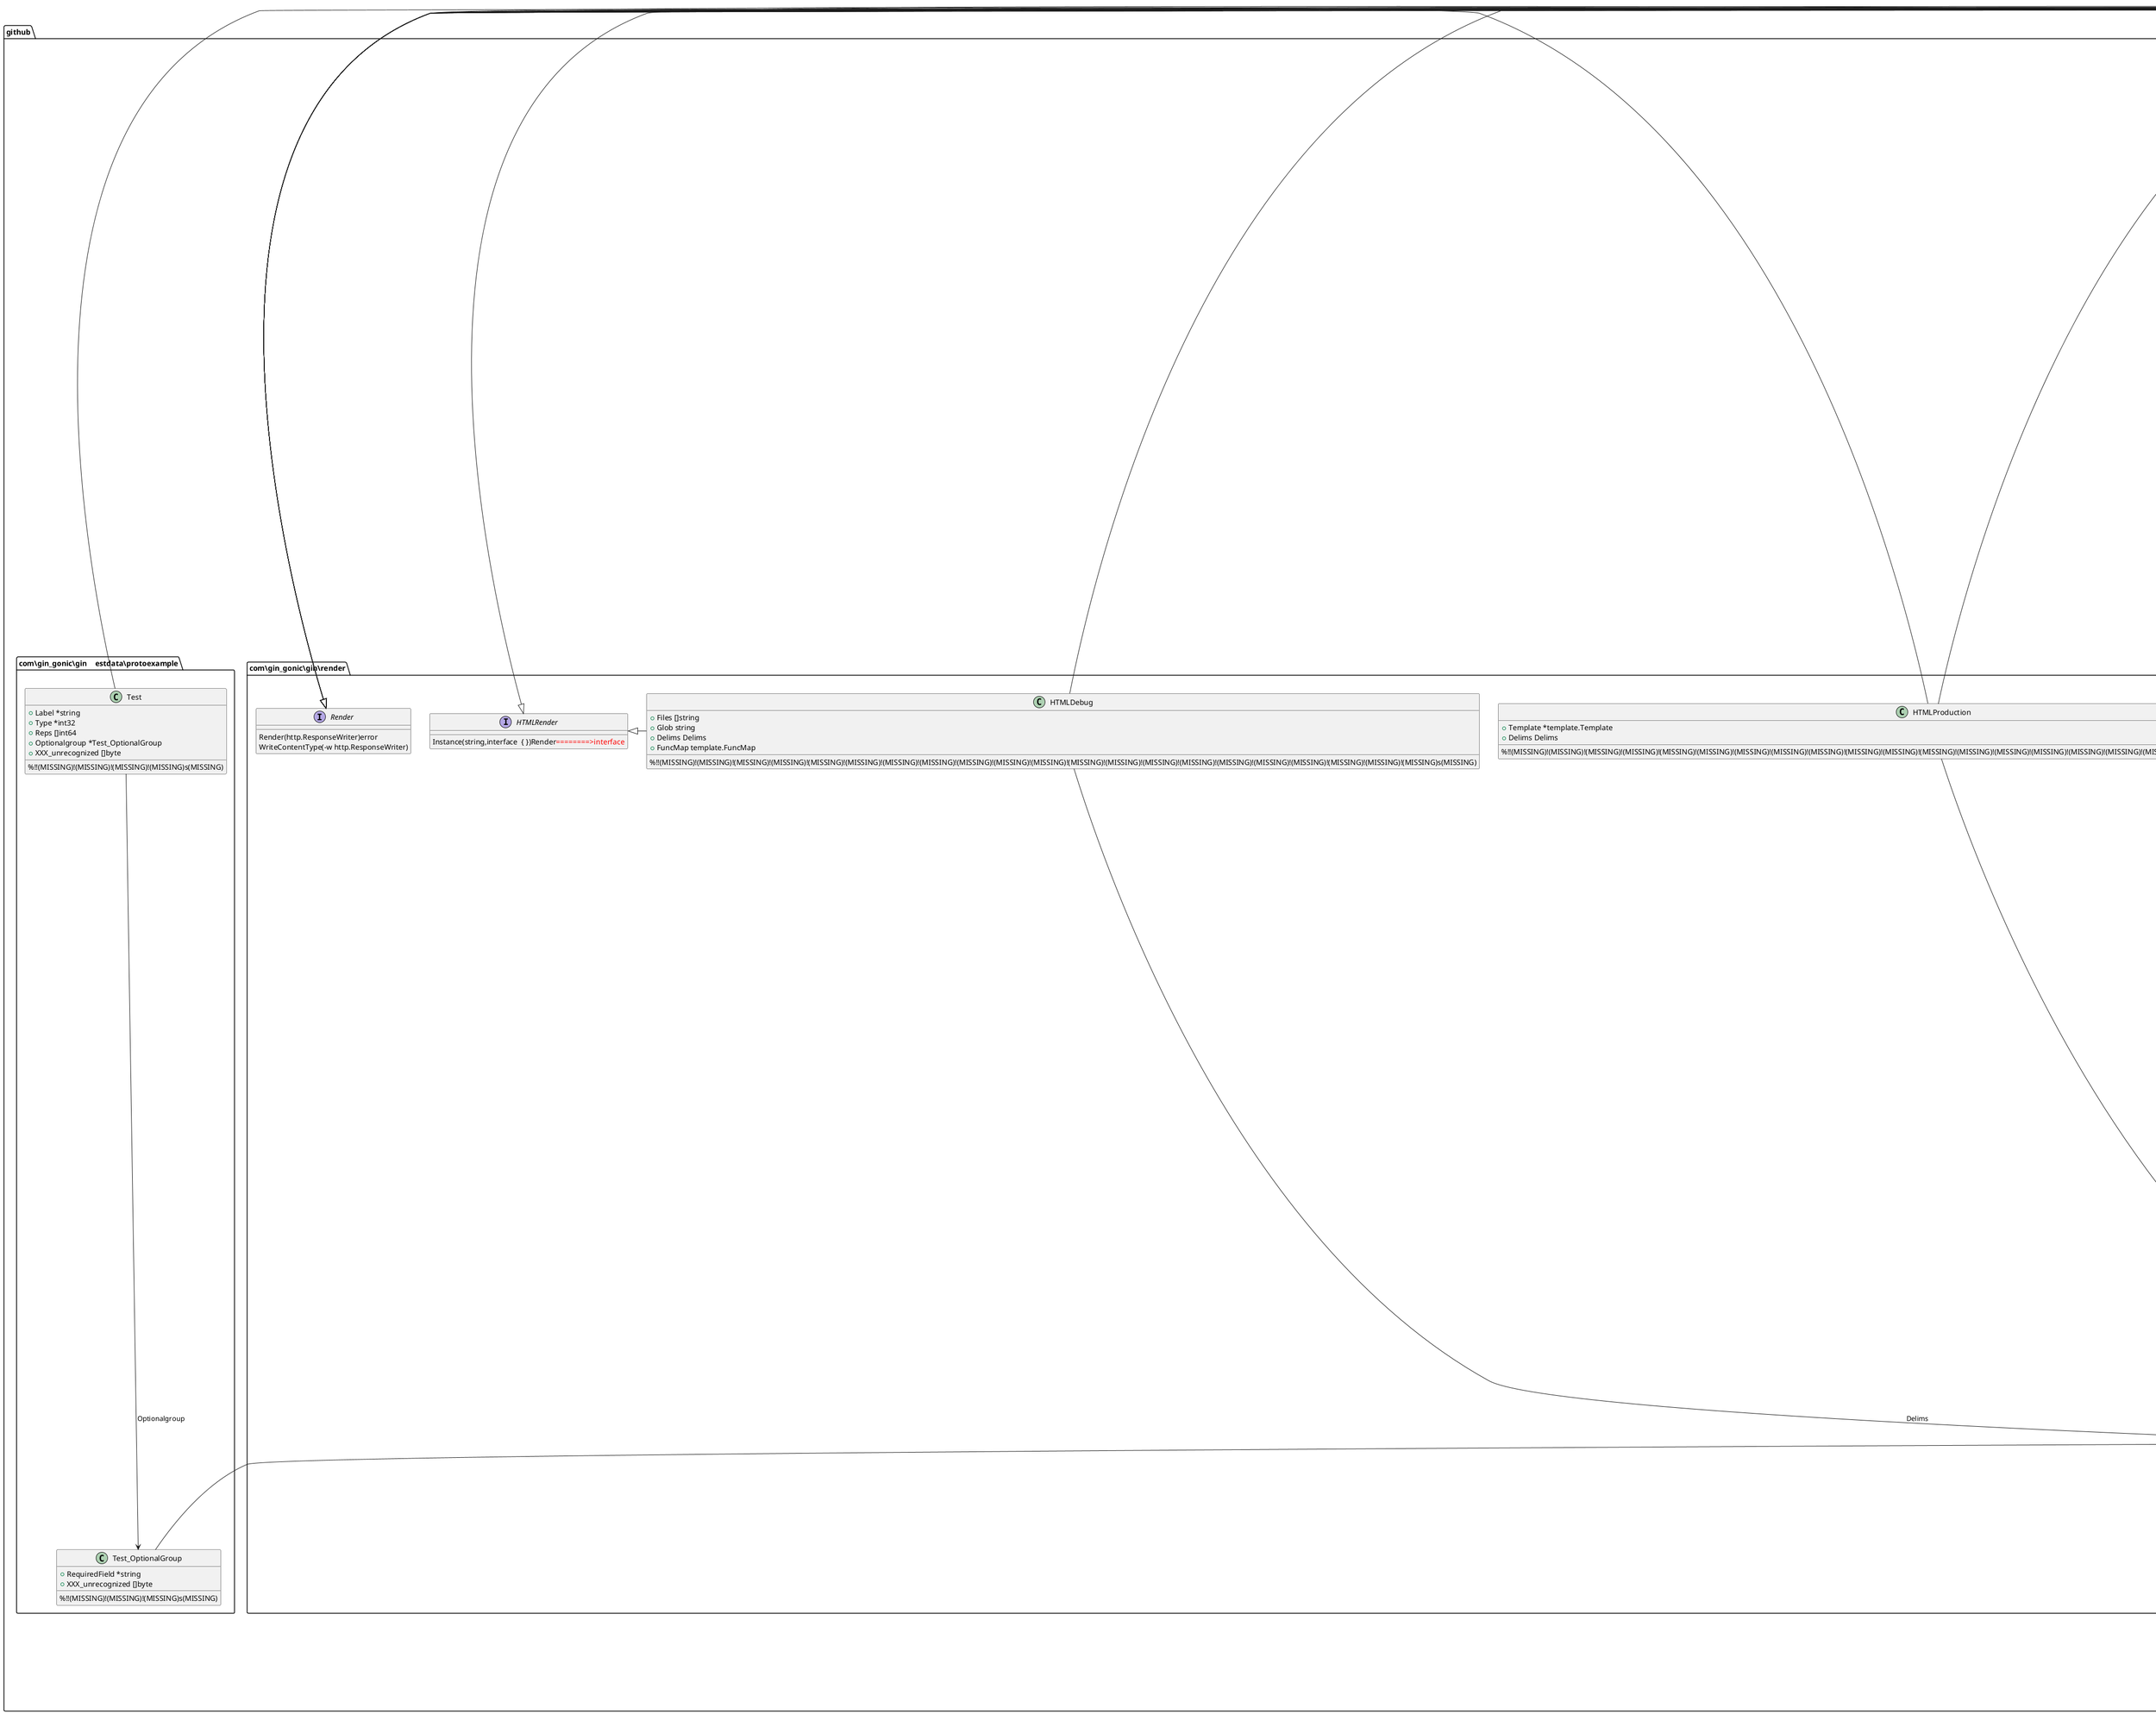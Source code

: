 @startuml
namespace github.com\\gin_gonic\\gin {
 class authPair {
  -value string
  -user string

} 
}
namespace github.com\\gin_gonic\\gin\\binding {
 class defaultValidator {
  -once sync.Once
  -validate *validator.Validate
+ValidateStruct(interface  { })error
+Engine()interface  { }
-lazyinit()

} 
}
namespace github.com\\gin_gonic\\gin\\binding {
 class formBinding {
+Name()string
+Bind(*net/http.Request,interface  { })error

} 
}
namespace github.com\\gin_gonic\\gin\\binding {
 class formPostBinding {
+Name()string
+Bind(*net/http.Request,interface  { })error

} 
}
namespace github.com\\gin_gonic\\gin\\binding {
 class formMultipartBinding {
+Name()string
+Bind(*net/http.Request,interface  { })error

} 
}
namespace github.com\\gin_gonic\\gin\\binding {
 class jsonBinding {
+Name()string
+Bind(*net/http.Request,interface  { })error
+BindBody([]byte,interface  { })error

} 
}
namespace github.com\\gin_gonic\\gin\\binding {
 class msgpackBinding {
+Name()string
+Bind(*net/http.Request,interface  { })error
+BindBody([]byte,interface  { })error

} 
}
namespace github.com\\gin_gonic\\gin\\binding {
 class protobufBinding {
+Name()string
+Bind(*net/http.Request,interface  { })error
+BindBody([]byte,interface  { })error

} 
}
namespace github.com\\gin_gonic\\gin\\binding {
 class queryBinding {
+Name()string
+Bind(*net/http.Request,interface  { })error

} 
}
namespace github.com\\gin_gonic\\gin\\binding {
 class xmlBinding {
+Name()string
+Bind(*net/http.Request,interface  { })error
+BindBody([]byte,interface  { })error

} 
}
namespace github.com\\gin_gonic\\gin {
 class Context {
  -writermem responseWriter
  +Request *http.Request
  +Writer ResponseWriter<font color=red>========>interface</font>
  +Params Params
  -handlers HandlersChain
  -index int8
  -engine *Engine
  +Keys <font color=blue>map[string]interface  { }</font>
  +Errors errorMsgs
  +Accepted []string
-reset()
+Copy()*github.com/gin-gonic/gin.Context
+HandlerName()string
+Handler()HandlerFunc
+Next()
+IsAborted()bool
+Abort()
+AbortWithStatus(int)
+AbortWithStatusJSON(int,interface  { })
+AbortWithError(int,error)*github.com/gin-gonic/gin.Error
+Error(error)*github.com/gin-gonic/gin.Error
+Set(string,interface  { })
+Get(string)(interface  { },bool)
+MustGet(string)interface  { }
+GetString(string)string
+GetBool(string)bool
+GetInt(string)int
+GetInt64(string)int64
+GetFloat64(string)float64
+GetTime(string)time.Time
+GetDuration(string)time.Duration
+GetStringSlice(string)[]string
+GetStringMap(string)<font color=blue>map[string]interface  { }</font>
+GetStringMapString(string)<font color=blue>map[string]string</font>
+GetStringMapStringSlice(string)<font color=blue>map[string][]string</font>
+Param(string)string
+Query(string)string
+DefaultQuery(string,string)string
+GetQuery(string)(string,bool)
+QueryArray(string)[]string
+GetQueryArray(string)([]string,bool)
+QueryMap(string)<font color=blue>map[string]string</font>
+GetQueryMap(string)(<font color=blue>map[string]string</font>,bool)
+PostForm(string)string
+DefaultPostForm(string,string)string
+GetPostForm(string)(string,bool)
+PostFormArray(string)[]string
+GetPostFormArray(string)([]string,bool)
+PostFormMap(string)<font color=blue>map[string]string</font>
+GetPostFormMap(string)(<font color=blue>map[string]string</font>,bool)
-get(<font color=blue>map[string][]string</font>,string)(<font color=blue>map[string]string</font>,bool)
+FormFile(string)(*mime/multipart.FileHeader,error)
+MultipartForm()(*mime/multipart.Form,error)
+SaveUploadedFile(*mime/multipart.FileHeader,string)error
+Bind(interface  { })error
+BindJSON(interface  { })error
+BindXML(interface  { })error
+BindQuery(interface  { })error
+MustBindWith(interface  { },github.com/gin-gonic/gin/binding.Binding)error
+ShouldBind(interface  { })error
+ShouldBindJSON(interface  { })error
+ShouldBindXML(interface  { })error
+ShouldBindQuery(interface  { })error
+ShouldBindWith(interface  { },github.com/gin-gonic/gin/binding.Binding)error
+ShouldBindBodyWith(interface  { },github.com/gin-gonic/gin/binding.BindingBody)error
+ClientIP()string
+ContentType()string
+IsWebsocket()bool
-requestHeader(string)string
+Status(int)
+Header(string,string)
+GetHeader(string)string
+GetRawData()([]byte,error)
+SetCookie(string,string,int,string,string,bool,bool)
+Cookie(string)(string,error)
+Render(int,github.com/gin-gonic/gin/render.Render)
+HTML(int,string,interface  { })
+IndentedJSON(int,interface  { })
+SecureJSON(int,interface  { })
+JSONP(int,interface  { })
+JSON(int,interface  { })
+AsciiJSON(int,interface  { })
+XML(int,interface  { })
+YAML(int,interface  { })
+ProtoBuf(int,interface  { })
+String(int,string,... interface  { })
+Redirect(int,string)
+Data(int,string,[]byte)
+DataFromReader(int,int64,string,io.Reader,<font color=blue>map[string]string</font>)
+File(string)
+SSEvent(string,interface  { })
+Stream(func(-w io.Writer)bool)
+Negotiate(int,github.com/gin-gonic/gin.Negotiate)
+NegotiateFormat(... string)string
+SetAccepted(... string)
+Deadline()(time.Time,bool)
+Done()chan struct {  }
+Err()error
+Value(interface  { })interface  { }
+PureJSON(int,interface  { })
+BindWith(interface  { },github.com/gin-gonic/gin/binding.Binding)error

} 
}
namespace github.com\\gin_gonic\\gin {
 class Negotiate {
  +Offered []string
  +HTMLName string
  +HTMLData interface  { }
  +JSONData interface  { }
  +XMLData interface  { }
  +Data interface  { }
%!!(string=-incrementChildPrio(int)int
-addRoute(string,HandlersChain)
-insertChild(uint8,string,string,HandlersChain)
-getValue(string,Params,bool)(HandlersChain,Params,bool)
-findCaseInsensitivePath(string,bool)([]byte,bool)
)!(string=)!(string=)!(string=+Reset()
+String()string
+ProtoMessage()
+GetRequiredField()string
)!(string=+Reset()
+String()string
+ProtoMessage()
+GetLabel()string
+GetType()int32
+GetReps()[]int64
+GetOptionalgroup()*github.com/gin-gonic/gin/testdata/protoexample.Test_OptionalGroup
)!(string=+Use(... HandlerFunc)github.com/gin-gonic/gin.IRoutes<font color=red>========>interface</font>
+Group(string,... HandlerFunc)*github.com/gin-gonic/gin.RouterGroup
+BasePath()string
-handle(string,string,HandlersChain)github.com/gin-gonic/gin.IRoutes<font color=red>========>interface</font>
+Handle(string,string,... HandlerFunc)github.com/gin-gonic/gin.IRoutes<font color=red>========>interface</font>
+POST(string,... HandlerFunc)github.com/gin-gonic/gin.IRoutes<font color=red>========>interface</font>
+GET(string,... HandlerFunc)github.com/gin-gonic/gin.IRoutes<font color=red>========>interface</font>
+DELETE(string,... HandlerFunc)github.com/gin-gonic/gin.IRoutes<font color=red>========>interface</font>
+PATCH(string,... HandlerFunc)github.com/gin-gonic/gin.IRoutes<font color=red>========>interface</font>
+PUT(string,... HandlerFunc)github.com/gin-gonic/gin.IRoutes<font color=red>========>interface</font>
+OPTIONS(string,... HandlerFunc)github.com/gin-gonic/gin.IRoutes<font color=red>========>interface</font>
+HEAD(string,... HandlerFunc)github.com/gin-gonic/gin.IRoutes<font color=red>========>interface</font>
+Any(string,... HandlerFunc)github.com/gin-gonic/gin.IRoutes<font color=red>========>interface</font>
+StaticFile(string,string)github.com/gin-gonic/gin.IRoutes<font color=red>========>interface</font>
+Static(string,string)github.com/gin-gonic/gin.IRoutes<font color=red>========>interface</font>
+StaticFS(string,net/http.FileSystem)github.com/gin-gonic/gin.IRoutes<font color=red>========>interface</font>
-createStaticHandler(string,net/http.FileSystem)HandlerFunc
-combineHandlers(HandlersChain)HandlersChain
-calculateAbsolutePath(string)string
-returnObj()github.com/gin-gonic/gin.IRoutes<font color=red>========>interface</font>
)!(string=-reset(net/http.ResponseWriter)
+WriteHeader(int)
+WriteHeaderNow()
+Write([]byte)(int,error)
+WriteString(string)(int,error)
+Status()int
+Size()int
+Written()bool
+Hijack()(net.Conn,*bufio.ReadWriter,error)
+CloseNotify()chan bool
+Flush()
+Pusher()net/http.Pusher
)!(string=+Render(net/http.ResponseWriter)error
+WriteContentType(net/http.ResponseWriter)
)!(string=+Render(net/http.ResponseWriter)error
+WriteContentType(net/http.ResponseWriter)
)!(string=+Render(net/http.ResponseWriter)error
+WriteContentType(net/http.ResponseWriter)
)!(string=+Render(net/http.ResponseWriter)error
+WriteContentType(net/http.ResponseWriter)
)!(string=+Render(net/http.ResponseWriter)error
+WriteContentType(net/http.ResponseWriter)
-writeHeaders(net/http.ResponseWriter,<font color=blue>map[string]string</font>)
)!(string=+Render(net/http.ResponseWriter)error
+WriteContentType(net/http.ResponseWriter)
)!(string=+WriteContentType(net/http.ResponseWriter)
+Render(net/http.ResponseWriter)error
)!(string=+Render(net/http.ResponseWriter)error
+WriteContentType(net/http.ResponseWriter)
)!(string=+Render(net/http.ResponseWriter)error
+WriteContentType(net/http.ResponseWriter)
)!(string=+Render(net/http.ResponseWriter)error
+WriteContentType(net/http.ResponseWriter)
)!(string=+Render(net/http.ResponseWriter)error
+WriteContentType(net/http.ResponseWriter)
)!(string=+Render(net/http.ResponseWriter)error
+WriteContentType(net/http.ResponseWriter)
)!(string=+Render(net/http.ResponseWriter)error
+WriteContentType(net/http.ResponseWriter)
)!(string=+Render(net/http.ResponseWriter)error
+WriteContentType(net/http.ResponseWriter)
)!(string=+Instance(string,interface  { })github.com/gin-gonic/gin/render.Render<font color=red>========>interface</font>
-loadTemplate()*html/template.Template
)!(string=+Instance(string,interface  { })github.com/gin-gonic/gin/render.Render<font color=red>========>interface</font>
)!(string=)!(string=+Render(net/http.ResponseWriter)error
+WriteContentType(net/http.ResponseWriter)
)!(string=-allocateContext()*github.com/gin-gonic/gin.Context
+Delims(string,string)*github.com/gin-gonic/gin.Engine
+SecureJsonPrefix(string)*github.com/gin-gonic/gin.Engine
+LoadHTMLGlob(string)
+LoadHTMLFiles(... string)
+SetHTMLTemplate(*html/template.Template)
+SetFuncMap(html/template.FuncMap)
+NoRoute(... HandlerFunc)
+NoMethod(... HandlerFunc)
+Use(... HandlerFunc)github.com/gin-gonic/gin.IRoutes<font color=red>========>interface</font>
-rebuild404Handlers()
-rebuild405Handlers()
-addRoute(string,string,HandlersChain)
+Routes()RoutesInfo
+Run(... string)error
+RunTLS(string,string,string)error
+RunUnix(string)error
+ServeHTTP(net/http.ResponseWriter,*net/http.Request)
+HandleContext(*github.com/gin-gonic/gin.Context)
-handleHTTPRequest(*github.com/gin-gonic/gin.Context)
)!(string=)!(string=+Readdir(int)([]os.FileInfo,error)
)!(string=+Open(string)(net/http.File,error)
)!(string=)!(string=+SayHello(golang.org/x/net/context.Context,*github.com/gin-gonic/gin/examples/grpc/pb.HelloRequest,... google.golang.org/grpc.CallOption)(*github.com/gin-gonic/gin/examples/grpc/pb.HelloReply,error)
)!(string=+Reset()
+String()string
+ProtoMessage()
+Descriptor()([]byte,[]int)
)!(string=+Reset()
+String()string
+ProtoMessage()
+Descriptor()([]byte,[]int)
)!(string=+SayHello(context.Context,*github.com/gin-gonic/gin/examples/grpc/pb.HelloRequest)(*github.com/gin-gonic/gin/examples/grpc/pb.HelloReply,error)
)!(string=)!(string=+SetType(ErrorType)*github.com/gin-gonic/gin.Error
+SetMeta(interface  { })*github.com/gin-gonic/gin.Error
+JSON()interface  { }
+MarshalJSON()([]byte,error)
+Error()string
+IsType(ErrorType)bool
)s(MISSING)
} 
}
namespace github.com\\gin_gonic\\gin {
 class Error {
  +Err error
  +Type ErrorType
  +Meta interface  { }
%!!(MISSING)!(MISSING)!(MISSING)!(MISSING)!(MISSING)!(MISSING)!(MISSING)!(MISSING)!(MISSING)!(MISSING)!(MISSING)!(MISSING)!(MISSING)!(MISSING)!(MISSING)!(MISSING)!(MISSING)!(MISSING)!(MISSING)!(MISSING)!(MISSING)!(MISSING)!(MISSING)!(MISSING)!(MISSING)!(MISSING)!(MISSING)!(MISSING)!(MISSING)!(MISSING)!(MISSING)!(MISSING)!(MISSING)!(MISSING)!(MISSING)s(MISSING)
} 
}
namespace github.com\\gin_gonic\\gin\\examples\\custom_validation {
 class Booking {
  +CheckIn time.Time
  +CheckOut time.Time
%!!(MISSING)!(MISSING)!(MISSING)!(MISSING)!(MISSING)!(MISSING)!(MISSING)!(MISSING)!(MISSING)!(MISSING)!(MISSING)!(MISSING)!(MISSING)!(MISSING)!(MISSING)!(MISSING)!(MISSING)!(MISSING)!(MISSING)!(MISSING)!(MISSING)!(MISSING)!(MISSING)!(MISSING)!(MISSING)!(MISSING)!(MISSING)!(MISSING)!(MISSING)!(MISSING)!(MISSING)!(MISSING)!(MISSING)!(MISSING)s(MISSING)
} 
}
namespace github.com\\gin_gonic\\gin\\examples\\grpc\\grpc {
 class server {
%!!(MISSING)!(MISSING)!(MISSING)!(MISSING)!(MISSING)!(MISSING)!(MISSING)!(MISSING)!(MISSING)!(MISSING)!(MISSING)!(MISSING)!(MISSING)!(MISSING)!(MISSING)!(MISSING)!(MISSING)!(MISSING)!(MISSING)!(MISSING)!(MISSING)!(MISSING)!(MISSING)!(MISSING)!(MISSING)!(MISSING)!(MISSING)!(MISSING)!(MISSING)!(MISSING)!(MISSING)!(MISSING)!(MISSING)s(MISSING)
} 
}
namespace github.com\\gin_gonic\\gin\\examples\\grpc\\pb {
 class HelloRequest {
  +Name string
%!!(MISSING)!(MISSING)!(MISSING)!(MISSING)!(MISSING)!(MISSING)!(MISSING)!(MISSING)!(MISSING)!(MISSING)!(MISSING)!(MISSING)!(MISSING)!(MISSING)!(MISSING)!(MISSING)!(MISSING)!(MISSING)!(MISSING)!(MISSING)!(MISSING)!(MISSING)!(MISSING)!(MISSING)!(MISSING)!(MISSING)!(MISSING)!(MISSING)!(MISSING)!(MISSING)!(MISSING)!(MISSING)s(MISSING)
} 
}
namespace github.com\\gin_gonic\\gin\\examples\\grpc\\pb {
 class HelloReply {
  +Message string
%!!(MISSING)!(MISSING)!(MISSING)!(MISSING)!(MISSING)!(MISSING)!(MISSING)!(MISSING)!(MISSING)!(MISSING)!(MISSING)!(MISSING)!(MISSING)!(MISSING)!(MISSING)!(MISSING)!(MISSING)!(MISSING)!(MISSING)!(MISSING)!(MISSING)!(MISSING)!(MISSING)!(MISSING)!(MISSING)!(MISSING)!(MISSING)!(MISSING)!(MISSING)!(MISSING)!(MISSING)s(MISSING)
} 
}
namespace github.com\\gin_gonic\\gin\\examples\\grpc\\pb {
 class greeterClient {
  -cc *grpc.ClientConn
%!!(MISSING)!(MISSING)!(MISSING)!(MISSING)!(MISSING)!(MISSING)!(MISSING)!(MISSING)!(MISSING)!(MISSING)!(MISSING)!(MISSING)!(MISSING)!(MISSING)!(MISSING)!(MISSING)!(MISSING)!(MISSING)!(MISSING)!(MISSING)!(MISSING)!(MISSING)!(MISSING)!(MISSING)!(MISSING)!(MISSING)!(MISSING)!(MISSING)!(MISSING)!(MISSING)s(MISSING)
} 
}
namespace github.com\\gin_gonic\\gin\\examples\\struct_lvl_validations {
 class User {
  +FirstName string
  +LastName string
  +Email string
%!!(MISSING)!(MISSING)!(MISSING)!(MISSING)!(MISSING)!(MISSING)!(MISSING)!(MISSING)!(MISSING)!(MISSING)!(MISSING)!(MISSING)!(MISSING)!(MISSING)!(MISSING)!(MISSING)!(MISSING)!(MISSING)!(MISSING)!(MISSING)!(MISSING)!(MISSING)!(MISSING)!(MISSING)!(MISSING)!(MISSING)!(MISSING)!(MISSING)!(MISSING)s(MISSING)
} 
}
namespace github.com\\gin_gonic\\gin {
 class onlyfilesFS {
  -fs http.FileSystem
%!!(MISSING)!(MISSING)!(MISSING)!(MISSING)!(MISSING)!(MISSING)!(MISSING)!(MISSING)!(MISSING)!(MISSING)!(MISSING)!(MISSING)!(MISSING)!(MISSING)!(MISSING)!(MISSING)!(MISSING)!(MISSING)!(MISSING)!(MISSING)!(MISSING)!(MISSING)!(MISSING)!(MISSING)!(MISSING)!(MISSING)!(MISSING)!(MISSING)s(MISSING)
} 
}
namespace github.com\\gin_gonic\\gin {
 class neuteredReaddirFile {
  http.File
%!!(MISSING)!(MISSING)!(MISSING)!(MISSING)!(MISSING)!(MISSING)!(MISSING)!(MISSING)!(MISSING)!(MISSING)!(MISSING)!(MISSING)!(MISSING)!(MISSING)!(MISSING)!(MISSING)!(MISSING)!(MISSING)!(MISSING)!(MISSING)!(MISSING)!(MISSING)!(MISSING)!(MISSING)!(MISSING)!(MISSING)!(MISSING)s(MISSING)
} 
}
namespace github.com\\gin_gonic\\gin {
 class RouteInfo {
  +Method string
  +Path string
  +Handler string
%!!(MISSING)!(MISSING)!(MISSING)!(MISSING)!(MISSING)!(MISSING)!(MISSING)!(MISSING)!(MISSING)!(MISSING)!(MISSING)!(MISSING)!(MISSING)!(MISSING)!(MISSING)!(MISSING)!(MISSING)!(MISSING)!(MISSING)!(MISSING)!(MISSING)!(MISSING)!(MISSING)!(MISSING)!(MISSING)!(MISSING)s(MISSING)
} 
}
namespace github.com\\gin_gonic\\gin {
 class Engine {
  RouterGroup
  +RedirectTrailingSlash bool
  +RedirectFixedPath bool
  +HandleMethodNotAllowed bool
  +ForwardedByClientIP bool
  +AppEngine bool
  +UseRawPath bool
  +UnescapePathValues bool
  +MaxMultipartMemory int64
  -delims render.Delims
  -secureJsonPrefix string
  +HTMLRender render.HTMLRender
  +FuncMap template.FuncMap
  -allNoRoute HandlersChain
  -allNoMethod HandlersChain
  -noRoute HandlersChain
  -noMethod HandlersChain
  -pool sync.Pool
  -trees methodTrees
%!!(MISSING)!(MISSING)!(MISSING)!(MISSING)!(MISSING)!(MISSING)!(MISSING)!(MISSING)!(MISSING)!(MISSING)!(MISSING)!(MISSING)!(MISSING)!(MISSING)!(MISSING)!(MISSING)!(MISSING)!(MISSING)!(MISSING)!(MISSING)!(MISSING)!(MISSING)!(MISSING)!(MISSING)!(MISSING)s(MISSING)
} 
}
namespace github.com\\gin_gonic\\gin\\render {
 class Data {
  +ContentType string
  +Data []byte
%!!(MISSING)!(MISSING)!(MISSING)!(MISSING)!(MISSING)!(MISSING)!(MISSING)!(MISSING)!(MISSING)!(MISSING)!(MISSING)!(MISSING)!(MISSING)!(MISSING)!(MISSING)!(MISSING)!(MISSING)!(MISSING)!(MISSING)!(MISSING)!(MISSING)!(MISSING)!(MISSING)!(MISSING)s(MISSING)
} 
}
namespace github.com\\gin_gonic\\gin\\render {
 class Delims {
  +Left string
  +Right string
%!!(MISSING)!(MISSING)!(MISSING)!(MISSING)!(MISSING)!(MISSING)!(MISSING)!(MISSING)!(MISSING)!(MISSING)!(MISSING)!(MISSING)!(MISSING)!(MISSING)!(MISSING)!(MISSING)!(MISSING)!(MISSING)!(MISSING)!(MISSING)!(MISSING)!(MISSING)!(MISSING)s(MISSING)
} 
}
namespace github.com\\gin_gonic\\gin\\render {
 class HTMLProduction {
  +Template *template.Template
  +Delims Delims
%!!(MISSING)!(MISSING)!(MISSING)!(MISSING)!(MISSING)!(MISSING)!(MISSING)!(MISSING)!(MISSING)!(MISSING)!(MISSING)!(MISSING)!(MISSING)!(MISSING)!(MISSING)!(MISSING)!(MISSING)!(MISSING)!(MISSING)!(MISSING)!(MISSING)!(MISSING)s(MISSING)
} 
}
namespace github.com\\gin_gonic\\gin\\render {
 class HTMLDebug {
  +Files []string
  +Glob string
  +Delims Delims
  +FuncMap template.FuncMap
%!!(MISSING)!(MISSING)!(MISSING)!(MISSING)!(MISSING)!(MISSING)!(MISSING)!(MISSING)!(MISSING)!(MISSING)!(MISSING)!(MISSING)!(MISSING)!(MISSING)!(MISSING)!(MISSING)!(MISSING)!(MISSING)!(MISSING)!(MISSING)!(MISSING)s(MISSING)
} 
}
namespace github.com\\gin_gonic\\gin\\render {
 class HTML {
  +Template *template.Template
  +Name string
  +Data interface  { }
%!!(MISSING)!(MISSING)!(MISSING)!(MISSING)!(MISSING)!(MISSING)!(MISSING)!(MISSING)!(MISSING)!(MISSING)!(MISSING)!(MISSING)!(MISSING)!(MISSING)!(MISSING)!(MISSING)!(MISSING)!(MISSING)!(MISSING)!(MISSING)s(MISSING)
} 
}
namespace github.com\\gin_gonic\\gin\\render {
 class JSON {
  +Data interface  { }
%!!(MISSING)!(MISSING)!(MISSING)!(MISSING)!(MISSING)!(MISSING)!(MISSING)!(MISSING)!(MISSING)!(MISSING)!(MISSING)!(MISSING)!(MISSING)!(MISSING)!(MISSING)!(MISSING)!(MISSING)!(MISSING)!(MISSING)s(MISSING)
} 
}
namespace github.com\\gin_gonic\\gin\\render {
 class IndentedJSON {
  +Data interface  { }
%!!(MISSING)!(MISSING)!(MISSING)!(MISSING)!(MISSING)!(MISSING)!(MISSING)!(MISSING)!(MISSING)!(MISSING)!(MISSING)!(MISSING)!(MISSING)!(MISSING)!(MISSING)!(MISSING)!(MISSING)!(MISSING)s(MISSING)
} 
}
namespace github.com\\gin_gonic\\gin\\render {
 class SecureJSON {
  +Prefix string
  +Data interface  { }
%!!(MISSING)!(MISSING)!(MISSING)!(MISSING)!(MISSING)!(MISSING)!(MISSING)!(MISSING)!(MISSING)!(MISSING)!(MISSING)!(MISSING)!(MISSING)!(MISSING)!(MISSING)!(MISSING)!(MISSING)s(MISSING)
} 
}
namespace github.com\\gin_gonic\\gin\\render {
 class JsonpJSON {
  +Callback string
  +Data interface  { }
%!!(MISSING)!(MISSING)!(MISSING)!(MISSING)!(MISSING)!(MISSING)!(MISSING)!(MISSING)!(MISSING)!(MISSING)!(MISSING)!(MISSING)!(MISSING)!(MISSING)!(MISSING)!(MISSING)s(MISSING)
} 
}
namespace github.com\\gin_gonic\\gin\\render {
 class AsciiJSON {
  +Data interface  { }
%!!(MISSING)!(MISSING)!(MISSING)!(MISSING)!(MISSING)!(MISSING)!(MISSING)!(MISSING)!(MISSING)!(MISSING)!(MISSING)!(MISSING)!(MISSING)!(MISSING)!(MISSING)s(MISSING)
} 
}
namespace github.com\\gin_gonic\\gin\\render {
 class PureJSON {
  +Data interface  { }
%!!(MISSING)!(MISSING)!(MISSING)!(MISSING)!(MISSING)!(MISSING)!(MISSING)!(MISSING)!(MISSING)!(MISSING)!(MISSING)!(MISSING)!(MISSING)!(MISSING)s(MISSING)
} 
}
namespace github.com\\gin_gonic\\gin\\render {
 class MsgPack {
  +Data interface  { }
%!!(MISSING)!(MISSING)!(MISSING)!(MISSING)!(MISSING)!(MISSING)!(MISSING)!(MISSING)!(MISSING)!(MISSING)!(MISSING)!(MISSING)!(MISSING)s(MISSING)
} 
}
namespace github.com\\gin_gonic\\gin\\render {
 class ProtoBuf {
  +Data interface  { }
%!!(MISSING)!(MISSING)!(MISSING)!(MISSING)!(MISSING)!(MISSING)!(MISSING)!(MISSING)!(MISSING)!(MISSING)!(MISSING)!(MISSING)s(MISSING)
} 
}
namespace github.com\\gin_gonic\\gin\\render {
 class Reader {
  +ContentType string
  +ContentLength int64
  +Reader io.Reader
  +Headers <font color=blue>map[string]string</font>
%!!(MISSING)!(MISSING)!(MISSING)!(MISSING)!(MISSING)!(MISSING)!(MISSING)!(MISSING)!(MISSING)!(MISSING)!(MISSING)s(MISSING)
} 
}
namespace github.com\\gin_gonic\\gin\\render {
 class Redirect {
  +Code int
  +Request *http.Request
  +Location string
%!!(MISSING)!(MISSING)!(MISSING)!(MISSING)!(MISSING)!(MISSING)!(MISSING)!(MISSING)!(MISSING)!(MISSING)s(MISSING)
} 
}
namespace github.com\\gin_gonic\\gin\\render {
 class String {
  +Format string
  +Data []interface  { }
%!!(MISSING)!(MISSING)!(MISSING)!(MISSING)!(MISSING)!(MISSING)!(MISSING)!(MISSING)!(MISSING)s(MISSING)
} 
}
namespace github.com\\gin_gonic\\gin\\render {
 class XML {
  +Data interface  { }
%!!(MISSING)!(MISSING)!(MISSING)!(MISSING)!(MISSING)!(MISSING)!(MISSING)!(MISSING)s(MISSING)
} 
}
namespace github.com\\gin_gonic\\gin\\render {
 class YAML {
  +Data interface  { }
%!!(MISSING)!(MISSING)!(MISSING)!(MISSING)!(MISSING)!(MISSING)!(MISSING)s(MISSING)
} 
}
namespace github.com\\gin_gonic\\gin {
 class responseWriter {
  http.ResponseWriter
  -size int
  -status int
%!!(MISSING)!(MISSING)!(MISSING)!(MISSING)!(MISSING)!(MISSING)s(MISSING)
} 
}
namespace github.com\\gin_gonic\\gin {
 class RouterGroup {
  +Handlers HandlersChain
  -basePath string
  -engine *Engine
  -root bool
%!!(MISSING)!(MISSING)!(MISSING)!(MISSING)!(MISSING)s(MISSING)
} 
}
namespace github.com\\gin_gonic\\gin\\testdata\\protoexample {
 class Test {
  +Label *string
  +Type *int32
  +Reps []int64
  +Optionalgroup *Test_OptionalGroup
  +XXX_unrecognized []byte
%!!(MISSING)!(MISSING)!(MISSING)!(MISSING)s(MISSING)
} 
}
namespace github.com\\gin_gonic\\gin\\testdata\\protoexample {
 class Test_OptionalGroup {
  +RequiredField *string
  +XXX_unrecognized []byte
%!!(MISSING)!(MISSING)!(MISSING)s(MISSING)
} 
}
namespace github.com\\gin_gonic\\gin {
 class Param {
  +Key string
  +Value string
%!!(MISSING)!(MISSING)s(MISSING)
} 
}
namespace github.com\\gin_gonic\\gin {
 class methodTree {
  -method string
  -root *node
%!!(MISSING)s(MISSING)
} 
}
namespace github.com\\gin_gonic\\gin {
 class node {
  -path string
  -indices string
  -children []*node
  -handlers HandlersChain
  -priority uint32
  -nType nodeType
  -maxParams uint8
  -wildChild bool
%!s(MISSING)
} 
}
namespace github.com\\gin_gonic\\gin\\binding {
 interface Binding  {
  Name()string
  Bind(*http.Request,interface  { })error
} 
}
namespace github.com\\gin_gonic\\gin\\binding {
 interface BindingBody  {
  BindBody([]byte,interface  { })error
} 
}
namespace github.com\\gin_gonic\\gin\\binding {
 interface StructValidator  {
  ValidateStruct(interface  { })error
  Engine()interface  { }
} 
}
namespace github.com\\gin_gonic\\gin\\examples\\grpc\\pb {
 interface GreeterClient  {
  SayHello(-ctx context.Context,-in *HelloRequest,-opts ... grpc.CallOption)(*HelloReply,error)
} 
}
namespace github.com\\gin_gonic\\gin\\examples\\grpc\\pb {
 interface GreeterServer  {
  SayHello(context.Context,*HelloRequest)(*HelloReply,error)
} 
}
namespace github.com\\gin_gonic\\gin\\render {
 interface HTMLRender  {
  Instance(string,interface  { })Render<font color=red>========>interface</font>
} 
}
namespace github.com\\gin_gonic\\gin\\render {
 interface Render  {
  Render(http.ResponseWriter)error
  WriteContentType(-w http.ResponseWriter)
} 
}
namespace github.com\\gin_gonic\\gin {
 interface responseWriterBase  {
  Status()int
  Size()int
  WriteString(string)(int,error)
  Written()bool
  WriteHeaderNow()
} 
}
namespace github.com\\gin_gonic\\gin {
 interface ResponseWriter  {
  Pusher()http.Pusher
} 
}

namespace github.com\\gin_gonic\\gin {
 interface IRouter  {
  Group(string,... HandlerFunc)*RouterGroup
} 
}
namespace github.com\\gin_gonic\\gin {
 interface IRoutes  {
  Use(... HandlerFunc)IRoutes<font color=red>========>interface</font>
  Handle(string,string,... HandlerFunc)IRoutes<font color=red>========>interface</font>
  Any(string,... HandlerFunc)IRoutes<font color=red>========>interface</font>
  GET(string,... HandlerFunc)IRoutes<font color=red>========>interface</font>
  POST(string,... HandlerFunc)IRoutes<font color=red>========>interface</font>
  DELETE(string,... HandlerFunc)IRoutes<font color=red>========>interface</font>
  PATCH(string,... HandlerFunc)IRoutes<font color=red>========>interface</font>
  PUT(string,... HandlerFunc)IRoutes<font color=red>========>interface</font>
  OPTIONS(string,... HandlerFunc)IRoutes<font color=red>========>interface</font>
  HEAD(string,... HandlerFunc)IRoutes<font color=red>========>interface</font>
  StaticFile(string,string)IRoutes<font color=red>========>interface</font>
  Static(string,string)IRoutes<font color=red>========>interface</font>
  StaticFS(string,http.FileSystem)IRoutes<font color=red>========>interface</font>
} 
}
github.com\\gin_gonic\\gin.Context ---> github.com\\gin_gonic\\gin.responseWriter : writermem
github.com\\gin_gonic\\gin.Context ---> github.com\\gin_gonic\\gin.Engine : engine
github.com\\gin_gonic\\gin.Engine -|> github.com\\gin_gonic\\gin.RouterGroup
github.com\\gin_gonic\\gin.Engine ---> github.com\\gin_gonic\\gin\\render.Delims : delims
github.com\\gin_gonic\\gin\\render.HTMLProduction ---> github.com\\gin_gonic\\gin\\render.Delims : Delims
github.com\\gin_gonic\\gin\\render.HTMLDebug ---> github.com\\gin_gonic\\gin\\render.Delims : Delims
github.com\\gin_gonic\\gin.RouterGroup ---> github.com\\gin_gonic\\gin.Engine : engine
github.com\\gin_gonic\\gin\\testdata\\protoexample.Test ---> github.com\\gin_gonic\\gin\\testdata\\protoexample.Test_OptionalGroup : Optionalgroup
github.com\\gin_gonic\\gin.methodTree ---> github.com\\gin_gonic\\gin.node : root
github.com\\gin_gonic\\gin.node ---> "*" github.com\\gin_gonic\\gin.node : children
github.com\\gin_gonic\\gin\\binding.Binding <|- github.com\\gin_gonic\\gin\\binding.formBinding
github.com\\gin_gonic\\gin\\binding.Binding <|- github.com\\gin_gonic\\gin\\binding.formPostBinding
github.com\\gin_gonic\\gin\\binding.Binding <|- github.com\\gin_gonic\\gin\\binding.formMultipartBinding
github.com\\gin_gonic\\gin\\binding.Binding <|- github.com\\gin_gonic\\gin\\binding.jsonBinding
github.com\\gin_gonic\\gin\\binding.Binding <|- github.com\\gin_gonic\\gin\\binding.msgpackBinding
github.com\\gin_gonic\\gin\\binding.Binding <|- github.com\\gin_gonic\\gin\\binding.protobufBinding
github.com\\gin_gonic\\gin\\binding.Binding <|- github.com\\gin_gonic\\gin\\binding.queryBinding
github.com\\gin_gonic\\gin\\binding.Binding <|- github.com\\gin_gonic\\gin\\binding.xmlBinding
github.com\\gin_gonic\\gin\\binding.BindingBody <|- github.com\\gin_gonic\\gin\\binding.jsonBinding
github.com\\gin_gonic\\gin\\binding.BindingBody <|- github.com\\gin_gonic\\gin\\binding.msgpackBinding
github.com\\gin_gonic\\gin\\binding.BindingBody <|- github.com\\gin_gonic\\gin\\binding.protobufBinding
github.com\\gin_gonic\\gin\\binding.BindingBody <|- github.com\\gin_gonic\\gin\\binding.xmlBinding
github.com\\gin_gonic\\gin\\binding.StructValidator <|- github.com\\gin_gonic\\gin\\binding.defaultValidator
github.com\\gin_gonic\\gin\\examples\\grpc\\pb.GreeterClient <|- github.com\\gin_gonic\\gin\\examples\\grpc\\pb.greeterClient
github.com\\gin_gonic\\gin\\render.HTMLRender <|- github.com\\gin_gonic\\gin\\render.HTMLProduction
github.com\\gin_gonic\\gin\\render.HTMLRender <|- github.com\\gin_gonic\\gin\\render.HTMLDebug
github.com\\gin_gonic\\gin\\render.Render <|- github.com\\gin_gonic\\gin\\render.Data
github.com\\gin_gonic\\gin\\render.Render <|- github.com\\gin_gonic\\gin\\render.HTML
github.com\\gin_gonic\\gin\\render.Render <|- github.com\\gin_gonic\\gin\\render.JSON
github.com\\gin_gonic\\gin\\render.Render <|- github.com\\gin_gonic\\gin\\render.IndentedJSON
github.com\\gin_gonic\\gin\\render.Render <|- github.com\\gin_gonic\\gin\\render.SecureJSON
github.com\\gin_gonic\\gin\\render.Render <|- github.com\\gin_gonic\\gin\\render.JsonpJSON
github.com\\gin_gonic\\gin\\render.Render <|- github.com\\gin_gonic\\gin\\render.AsciiJSON
github.com\\gin_gonic\\gin\\render.Render <|- github.com\\gin_gonic\\gin\\render.PureJSON
github.com\\gin_gonic\\gin\\render.Render <|- github.com\\gin_gonic\\gin\\render.MsgPack
github.com\\gin_gonic\\gin\\render.Render <|- github.com\\gin_gonic\\gin\\render.ProtoBuf
github.com\\gin_gonic\\gin\\render.Render <|- github.com\\gin_gonic\\gin\\render.Reader
github.com\\gin_gonic\\gin\\render.Render <|- github.com\\gin_gonic\\gin\\render.Redirect
github.com\\gin_gonic\\gin\\render.Render <|- github.com\\gin_gonic\\gin\\render.String
github.com\\gin_gonic\\gin\\render.Render <|- github.com\\gin_gonic\\gin\\render.XML
github.com\\gin_gonic\\gin\\render.Render <|- github.com\\gin_gonic\\gin\\render.YAML
github.com\\gin_gonic\\gin.responseWriterBase <|- github.com\\gin_gonic\\gin.responseWriter
github.com\\gin_gonic\\gin.ResponseWriter <|- github.com\\gin_gonic\\gin.responseWriter
github.com\\gin_gonic\\gin.ResponseWriter <|- github.com\\gin_gonic\\gin.authPair
github.com\\gin_gonic\\gin.ResponseWriter <|- github.com\\gin_gonic\\gin\\binding.defaultValidator
github.com\\gin_gonic\\gin.ResponseWriter <|- github.com\\gin_gonic\\gin\\binding.formBinding
github.com\\gin_gonic\\gin.ResponseWriter <|- github.com\\gin_gonic\\gin\\binding.formPostBinding
github.com\\gin_gonic\\gin.ResponseWriter <|- github.com\\gin_gonic\\gin\\binding.formMultipartBinding
github.com\\gin_gonic\\gin.ResponseWriter <|- github.com\\gin_gonic\\gin\\binding.jsonBinding
github.com\\gin_gonic\\gin.ResponseWriter <|- github.com\\gin_gonic\\gin\\binding.msgpackBinding
github.com\\gin_gonic\\gin.ResponseWriter <|- github.com\\gin_gonic\\gin\\binding.protobufBinding
github.com\\gin_gonic\\gin.ResponseWriter <|- github.com\\gin_gonic\\gin\\binding.queryBinding
github.com\\gin_gonic\\gin.ResponseWriter <|- github.com\\gin_gonic\\gin\\binding.xmlBinding
github.com\\gin_gonic\\gin.ResponseWriter <|- github.com\\gin_gonic\\gin.Context
github.com\\gin_gonic\\gin.ResponseWriter <|- github.com\\gin_gonic\\gin.Negotiate
github.com\\gin_gonic\\gin.ResponseWriter <|- github.com\\gin_gonic\\gin.Error
github.com\\gin_gonic\\gin.ResponseWriter <|- github.com\\gin_gonic\\gin\\examples\\custom_validation.Booking
github.com\\gin_gonic\\gin.ResponseWriter <|- github.com\\gin_gonic\\gin\\examples\\grpc\\grpc.server
github.com\\gin_gonic\\gin.ResponseWriter <|- github.com\\gin_gonic\\gin\\examples\\grpc\\pb.HelloRequest
github.com\\gin_gonic\\gin.ResponseWriter <|- github.com\\gin_gonic\\gin\\examples\\grpc\\pb.HelloReply
github.com\\gin_gonic\\gin.ResponseWriter <|- github.com\\gin_gonic\\gin\\examples\\grpc\\pb.greeterClient
github.com\\gin_gonic\\gin.ResponseWriter <|- github.com\\gin_gonic\\gin\\examples\\struct_lvl_validations.User
github.com\\gin_gonic\\gin.ResponseWriter <|- github.com\\gin_gonic\\gin.onlyfilesFS
github.com\\gin_gonic\\gin.ResponseWriter <|- github.com\\gin_gonic\\gin.neuteredReaddirFile
github.com\\gin_gonic\\gin.ResponseWriter <|- github.com\\gin_gonic\\gin.RouteInfo
github.com\\gin_gonic\\gin.ResponseWriter <|- github.com\\gin_gonic\\gin.Engine
github.com\\gin_gonic\\gin.ResponseWriter <|- github.com\\gin_gonic\\gin\\render.Data
github.com\\gin_gonic\\gin.ResponseWriter <|- github.com\\gin_gonic\\gin\\render.Delims
github.com\\gin_gonic\\gin.ResponseWriter <|- github.com\\gin_gonic\\gin\\render.HTMLProduction
github.com\\gin_gonic\\gin.ResponseWriter <|- github.com\\gin_gonic\\gin\\render.HTMLDebug
github.com\\gin_gonic\\gin.ResponseWriter <|- github.com\\gin_gonic\\gin\\render.HTML
github.com\\gin_gonic\\gin.ResponseWriter <|- github.com\\gin_gonic\\gin\\render.JSON
github.com\\gin_gonic\\gin.ResponseWriter <|- github.com\\gin_gonic\\gin\\render.IndentedJSON
github.com\\gin_gonic\\gin.ResponseWriter <|- github.com\\gin_gonic\\gin\\render.SecureJSON
github.com\\gin_gonic\\gin.ResponseWriter <|- github.com\\gin_gonic\\gin\\render.JsonpJSON
github.com\\gin_gonic\\gin.ResponseWriter <|- github.com\\gin_gonic\\gin\\render.AsciiJSON
github.com\\gin_gonic\\gin.ResponseWriter <|- github.com\\gin_gonic\\gin\\render.PureJSON
github.com\\gin_gonic\\gin.ResponseWriter <|- github.com\\gin_gonic\\gin\\render.MsgPack
github.com\\gin_gonic\\gin.ResponseWriter <|- github.com\\gin_gonic\\gin\\render.ProtoBuf
github.com\\gin_gonic\\gin.ResponseWriter <|- github.com\\gin_gonic\\gin\\render.Reader
github.com\\gin_gonic\\gin.ResponseWriter <|- github.com\\gin_gonic\\gin\\render.Redirect
github.com\\gin_gonic\\gin.ResponseWriter <|- github.com\\gin_gonic\\gin\\render.String
github.com\\gin_gonic\\gin.ResponseWriter <|- github.com\\gin_gonic\\gin\\render.XML
github.com\\gin_gonic\\gin.ResponseWriter <|- github.com\\gin_gonic\\gin\\render.YAML
github.com\\gin_gonic\\gin.ResponseWriter <|- github.com\\gin_gonic\\gin.responseWriter
github.com\\gin_gonic\\gin.ResponseWriter <|- github.com\\gin_gonic\\gin.RouterGroup
github.com\\gin_gonic\\gin.ResponseWriter <|- github.com\\gin_gonic\\gin\\testdata\\protoexample.Test
github.com\\gin_gonic\\gin.ResponseWriter <|- github.com\\gin_gonic\\gin\\testdata\\protoexample.Test_OptionalGroup
github.com\\gin_gonic\\gin.ResponseWriter <|- github.com\\gin_gonic\\gin.Param
github.com\\gin_gonic\\gin.ResponseWriter <|- github.com\\gin_gonic\\gin.methodTree
github.com\\gin_gonic\\gin.ResponseWriter <|- github.com\\gin_gonic\\gin.node
github.com\\gin_gonic\\gin.IRouter <|- github.com\\gin_gonic\\gin.RouterGroup
github.com\\gin_gonic\\gin.IRoutes <|- github.com\\gin_gonic\\gin.RouterGroup
@enduml